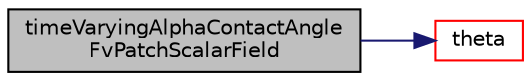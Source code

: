 digraph "timeVaryingAlphaContactAngleFvPatchScalarField"
{
  bgcolor="transparent";
  edge [fontname="Helvetica",fontsize="10",labelfontname="Helvetica",labelfontsize="10"];
  node [fontname="Helvetica",fontsize="10",shape=record];
  rankdir="LR";
  Node1 [label="timeVaryingAlphaContactAngle\lFvPatchScalarField",height=0.2,width=0.4,color="black", fillcolor="grey75", style="filled", fontcolor="black"];
  Node1 -> Node2 [color="midnightblue",fontsize="10",style="solid",fontname="Helvetica"];
  Node2 [label="theta",height=0.2,width=0.4,color="red",URL="$a02690.html#ad6f790c5de1521e77c477ad3794ee1b6",tooltip="Evaluate and return the time-varying equilibrium contact-angle. "];
}

